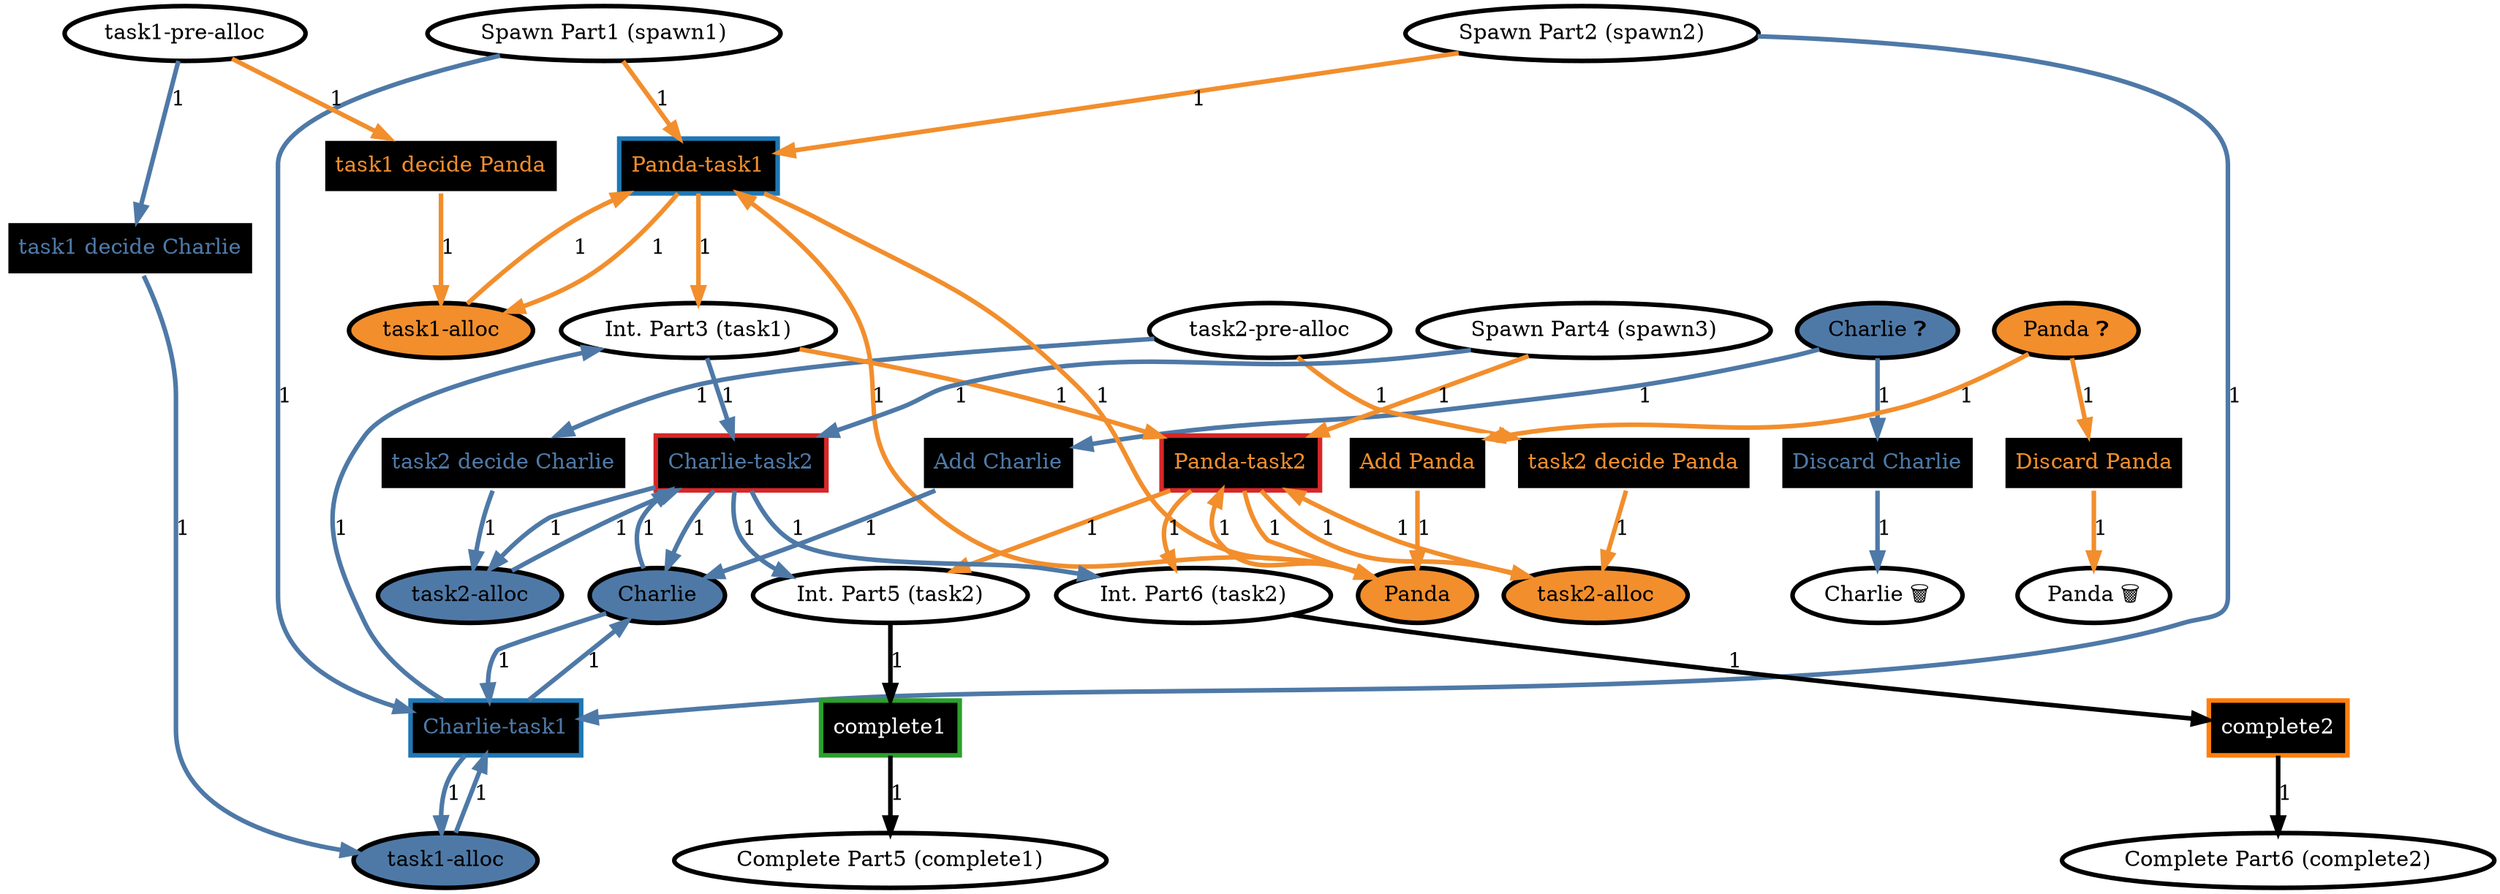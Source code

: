 digraph Job_1 {
// Place Spawn Part2 (spawn2)
	63018974869288933728985023870163840710 [label="Spawn Part2 (spawn2)",style=filled,fillcolor="#FFFFFF",penwidth=3];
// Place Charlie ❓
	230885302584714521859640832786779606998 [label="Charlie ❓",style=filled,fillcolor="#4E79A7",penwidth=3];
// Place task2-pre-alloc
	249151792521017683647037493319690078776 [label="task2-pre-alloc",style=filled,fillcolor="#FFFFFF",penwidth=3];
// Place Charlie
	319910694252032086913927081455956539770 [label="Charlie",style=filled,fillcolor="#4E79A7",penwidth=3];
// Place Panda ❓
	255479247529145613793349795006897304976 [label="Panda ❓",style=filled,fillcolor="#F28E2C",penwidth=3];
// Place Int. Part3 (task1)
	128816871634388558649222932144743341395 [label="Int. Part3 (task1)",style=filled,fillcolor="#FFFFFF",penwidth=3];
// Place Complete Part5 (complete1)
	301213248837117333074977687146648545557 [label="Complete Part5 (complete1)",style=filled,fillcolor="#FFFFFF",penwidth=3];
// Place Panda 🗑️
	144632042779519026166972347078265432951 [label="Panda 🗑️",style=filled,fillcolor="#FFFFFF",penwidth=3];
// Place task1-alloc
	100228272642173880567490271193338305526 [label="task1-alloc",style=filled,fillcolor="#F28E2C",penwidth=3];
// Place Int. Part5 (task2)
	98992170675476233448095949051941850281 [label="Int. Part5 (task2)",style=filled,fillcolor="#FFFFFF",penwidth=3];
// Place Int. Part6 (task2)
	207977322566779479179776193103645023769 [label="Int. Part6 (task2)",style=filled,fillcolor="#FFFFFF",penwidth=3];
// Place Panda
	208849416305263659512860490678871500764 [label="Panda",style=filled,fillcolor="#F28E2C",penwidth=3];
// Place task2-alloc
	44949203831459117449376220538129484741 [label="task2-alloc",style=filled,fillcolor="#4E79A7",penwidth=3];
// Place task2-alloc
	53705630511826548901208049010392957626 [label="task2-alloc",style=filled,fillcolor="#F28E2C",penwidth=3];
// Place Spawn Part4 (spawn3)
	184981442229250902479746046818993636492 [label="Spawn Part4 (spawn3)",style=filled,fillcolor="#FFFFFF",penwidth=3];
// Place Complete Part6 (complete2)
	134948607320230549856773499933025651462 [label="Complete Part6 (complete2)",style=filled,fillcolor="#FFFFFF",penwidth=3];
// Place task1-alloc
	255439169881259667221138931075819349609 [label="task1-alloc",style=filled,fillcolor="#4E79A7",penwidth=3];
// Place Spawn Part1 (spawn1)
	199868211828822038842688476800673532440 [label="Spawn Part1 (spawn1)",style=filled,fillcolor="#FFFFFF",penwidth=3];
// Place Charlie 🗑️
	58004264690014689910283523460490546208 [label="Charlie 🗑️",style=filled,fillcolor="#FFFFFF",penwidth=3];
// Place task1-pre-alloc
	108109079200339107051561648368722514766 [label="task1-pre-alloc",style=filled,fillcolor="#FFFFFF",penwidth=3];
// Transition Panda-task1
	93152534261575930294969294652281659803 [label="Panda-task1",shape=box,style=filled,fillcolor="#000000",fontcolor="#F28E2C",color="#1F77B4",penwidth=3];
// Transition complete2
	187925079638501648238145733960416568393 [label="complete2",shape=box,style=filled,fillcolor="#000000",fontcolor="#FFFFFF",color="#FF7F0E",penwidth=3];
// Transition task1 decide Charlie
	268393193950218496142499761306213011320 [label="task1 decide Charlie",shape=box,style=filled,fillcolor="#000000",fontcolor="#4E79A7",color="#FFFFFF",penwidth=3];
// Transition task2 decide Panda
	99710219196063286393867909630318738607 [label="task2 decide Panda",shape=box,style=filled,fillcolor="#000000",fontcolor="#F28E2C",color="#FFFFFF",penwidth=3];
// Transition complete1
	123592040250598238592374104940670035059 [label="complete1",shape=box,style=filled,fillcolor="#000000",fontcolor="#FFFFFF",color="#2CA02C",penwidth=3];
// Transition Panda-task2
	46162644520375996655391097066885361750 [label="Panda-task2",shape=box,style=filled,fillcolor="#000000",fontcolor="#F28E2C",color="#D62728",penwidth=3];
// Transition Discard Charlie
	22924074011577093330064733093749984394 [label="Discard Charlie",shape=box,style=filled,fillcolor="#000000",fontcolor="#4E79A7",color="#FFFFFF",penwidth=3];
// Transition Discard Panda
	114419485304591692664482292686233104022 [label="Discard Panda",shape=box,style=filled,fillcolor="#000000",fontcolor="#F28E2C",color="#FFFFFF",penwidth=3];
// Transition Charlie-task1
	178589613919611917164623577989232641657 [label="Charlie-task1",shape=box,style=filled,fillcolor="#000000",fontcolor="#4E79A7",color="#1F77B4",penwidth=3];
// Transition Charlie-task2
	200209677859769293786195557707340140399 [label="Charlie-task2",shape=box,style=filled,fillcolor="#000000",fontcolor="#4E79A7",color="#D62728",penwidth=3];
// Transition task1 decide Panda
	174919295231403551463049029994990650749 [label="task1 decide Panda",shape=box,style=filled,fillcolor="#000000",fontcolor="#F28E2C",color="#FFFFFF",penwidth=3];
// Transition task2 decide Charlie
	105796905349982601198365307997331842302 [label="task2 decide Charlie",shape=box,style=filled,fillcolor="#000000",fontcolor="#4E79A7",color="#FFFFFF",penwidth=3];
// Transition Add Panda
	61161148959780608763996273115459187239 [label="Add Panda",shape=box,style=filled,fillcolor="#000000",fontcolor="#F28E2C",color="#FFFFFF",penwidth=3];
// Transition Add Charlie
	208154096505396948182577830898947841424 [label="Add Charlie",shape=box,style=filled,fillcolor="#000000",fontcolor="#4E79A7",color="#FFFFFF",penwidth=3];
	63018974869288933728985023870163840710 -> 93152534261575930294969294652281659803 [label="1",color="#F28E2C",penwidth=3];
	199868211828822038842688476800673532440 -> 93152534261575930294969294652281659803 [label="1",color="#F28E2C",penwidth=3];
	100228272642173880567490271193338305526 -> 93152534261575930294969294652281659803 [label="1",color="#F28E2C",penwidth=3];
	208849416305263659512860490678871500764 -> 93152534261575930294969294652281659803 [label="1",color="#F28E2C",penwidth=3];
	93152534261575930294969294652281659803 -> 128816871634388558649222932144743341395 [label="1",color="#F28E2C",penwidth=3];
	93152534261575930294969294652281659803 -> 100228272642173880567490271193338305526 [label="1",color="#F28E2C",penwidth=3];
	93152534261575930294969294652281659803 -> 208849416305263659512860490678871500764 [label="1",color="#F28E2C",penwidth=3];
	207977322566779479179776193103645023769 -> 187925079638501648238145733960416568393 [label="1",color="#000000",penwidth=3];
	187925079638501648238145733960416568393 -> 134948607320230549856773499933025651462 [label="1",color="#000000",penwidth=3];
	108109079200339107051561648368722514766 -> 268393193950218496142499761306213011320 [label="1",color="#4E79A7",penwidth=3];
	268393193950218496142499761306213011320 -> 255439169881259667221138931075819349609 [label="1",color="#4E79A7",penwidth=3];
	249151792521017683647037493319690078776 -> 99710219196063286393867909630318738607 [label="1",color="#F28E2C",penwidth=3];
	99710219196063286393867909630318738607 -> 53705630511826548901208049010392957626 [label="1",color="#F28E2C",penwidth=3];
	98992170675476233448095949051941850281 -> 123592040250598238592374104940670035059 [label="1",color="#000000",penwidth=3];
	123592040250598238592374104940670035059 -> 301213248837117333074977687146648545557 [label="1",color="#000000",penwidth=3];
	128816871634388558649222932144743341395 -> 46162644520375996655391097066885361750 [label="1",color="#F28E2C",penwidth=3];
	53705630511826548901208049010392957626 -> 46162644520375996655391097066885361750 [label="1",color="#F28E2C",penwidth=3];
	184981442229250902479746046818993636492 -> 46162644520375996655391097066885361750 [label="1",color="#F28E2C",penwidth=3];
	208849416305263659512860490678871500764 -> 46162644520375996655391097066885361750 [label="1",color="#F28E2C",penwidth=3];
	46162644520375996655391097066885361750 -> 53705630511826548901208049010392957626 [label="1",color="#F28E2C",penwidth=3];
	46162644520375996655391097066885361750 -> 98992170675476233448095949051941850281 [label="1",color="#F28E2C",penwidth=3];
	46162644520375996655391097066885361750 -> 207977322566779479179776193103645023769 [label="1",color="#F28E2C",penwidth=3];
	46162644520375996655391097066885361750 -> 208849416305263659512860490678871500764 [label="1",color="#F28E2C",penwidth=3];
	230885302584714521859640832786779606998 -> 22924074011577093330064733093749984394 [label="1",color="#4E79A7",penwidth=3];
	22924074011577093330064733093749984394 -> 58004264690014689910283523460490546208 [label="1",color="#4E79A7",penwidth=3];
	255479247529145613793349795006897304976 -> 114419485304591692664482292686233104022 [label="1",color="#F28E2C",penwidth=3];
	114419485304591692664482292686233104022 -> 144632042779519026166972347078265432951 [label="1",color="#F28E2C",penwidth=3];
	63018974869288933728985023870163840710 -> 178589613919611917164623577989232641657 [label="1",color="#4E79A7",penwidth=3];
	319910694252032086913927081455956539770 -> 178589613919611917164623577989232641657 [label="1",color="#4E79A7",penwidth=3];
	199868211828822038842688476800673532440 -> 178589613919611917164623577989232641657 [label="1",color="#4E79A7",penwidth=3];
	255439169881259667221138931075819349609 -> 178589613919611917164623577989232641657 [label="1",color="#4E79A7",penwidth=3];
	178589613919611917164623577989232641657 -> 128816871634388558649222932144743341395 [label="1",color="#4E79A7",penwidth=3];
	178589613919611917164623577989232641657 -> 319910694252032086913927081455956539770 [label="1",color="#4E79A7",penwidth=3];
	178589613919611917164623577989232641657 -> 255439169881259667221138931075819349609 [label="1",color="#4E79A7",penwidth=3];
	44949203831459117449376220538129484741 -> 200209677859769293786195557707340140399 [label="1",color="#4E79A7",penwidth=3];
	184981442229250902479746046818993636492 -> 200209677859769293786195557707340140399 [label="1",color="#4E79A7",penwidth=3];
	319910694252032086913927081455956539770 -> 200209677859769293786195557707340140399 [label="1",color="#4E79A7",penwidth=3];
	128816871634388558649222932144743341395 -> 200209677859769293786195557707340140399 [label="1",color="#4E79A7",penwidth=3];
	200209677859769293786195557707340140399 -> 98992170675476233448095949051941850281 [label="1",color="#4E79A7",penwidth=3];
	200209677859769293786195557707340140399 -> 207977322566779479179776193103645023769 [label="1",color="#4E79A7",penwidth=3];
	200209677859769293786195557707340140399 -> 44949203831459117449376220538129484741 [label="1",color="#4E79A7",penwidth=3];
	200209677859769293786195557707340140399 -> 319910694252032086913927081455956539770 [label="1",color="#4E79A7",penwidth=3];
	108109079200339107051561648368722514766 -> 174919295231403551463049029994990650749 [label="1",color="#F28E2C",penwidth=3];
	174919295231403551463049029994990650749 -> 100228272642173880567490271193338305526 [label="1",color="#F28E2C",penwidth=3];
	249151792521017683647037493319690078776 -> 105796905349982601198365307997331842302 [label="1",color="#4E79A7",penwidth=3];
	105796905349982601198365307997331842302 -> 44949203831459117449376220538129484741 [label="1",color="#4E79A7",penwidth=3];
	255479247529145613793349795006897304976 -> 61161148959780608763996273115459187239 [label="1",color="#F28E2C",penwidth=3];
	61161148959780608763996273115459187239 -> 208849416305263659512860490678871500764 [label="1",color="#F28E2C",penwidth=3];
	230885302584714521859640832786779606998 -> 208154096505396948182577830898947841424 [label="1",color="#4E79A7",penwidth=3];
	208154096505396948182577830898947841424 -> 319910694252032086913927081455956539770 [label="1",color="#4E79A7",penwidth=3];
overlap=false
}